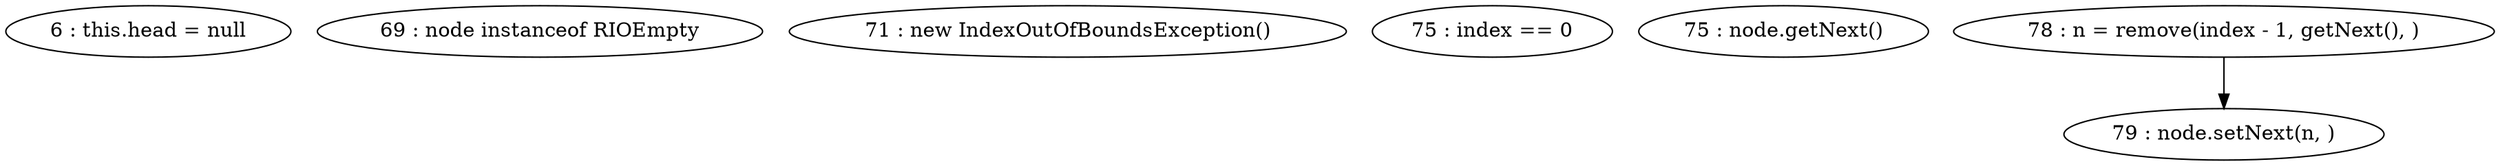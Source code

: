 digraph G {
"6 : this.head = null"
"69 : node instanceof RIOEmpty"
"71 : new IndexOutOfBoundsException()"
"75 : index == 0"
"75 : node.getNext()"
"78 : n = remove(index - 1, getNext(), )"
"78 : n = remove(index - 1, getNext(), )" -> "79 : node.setNext(n, )"
"79 : node.setNext(n, )"
}